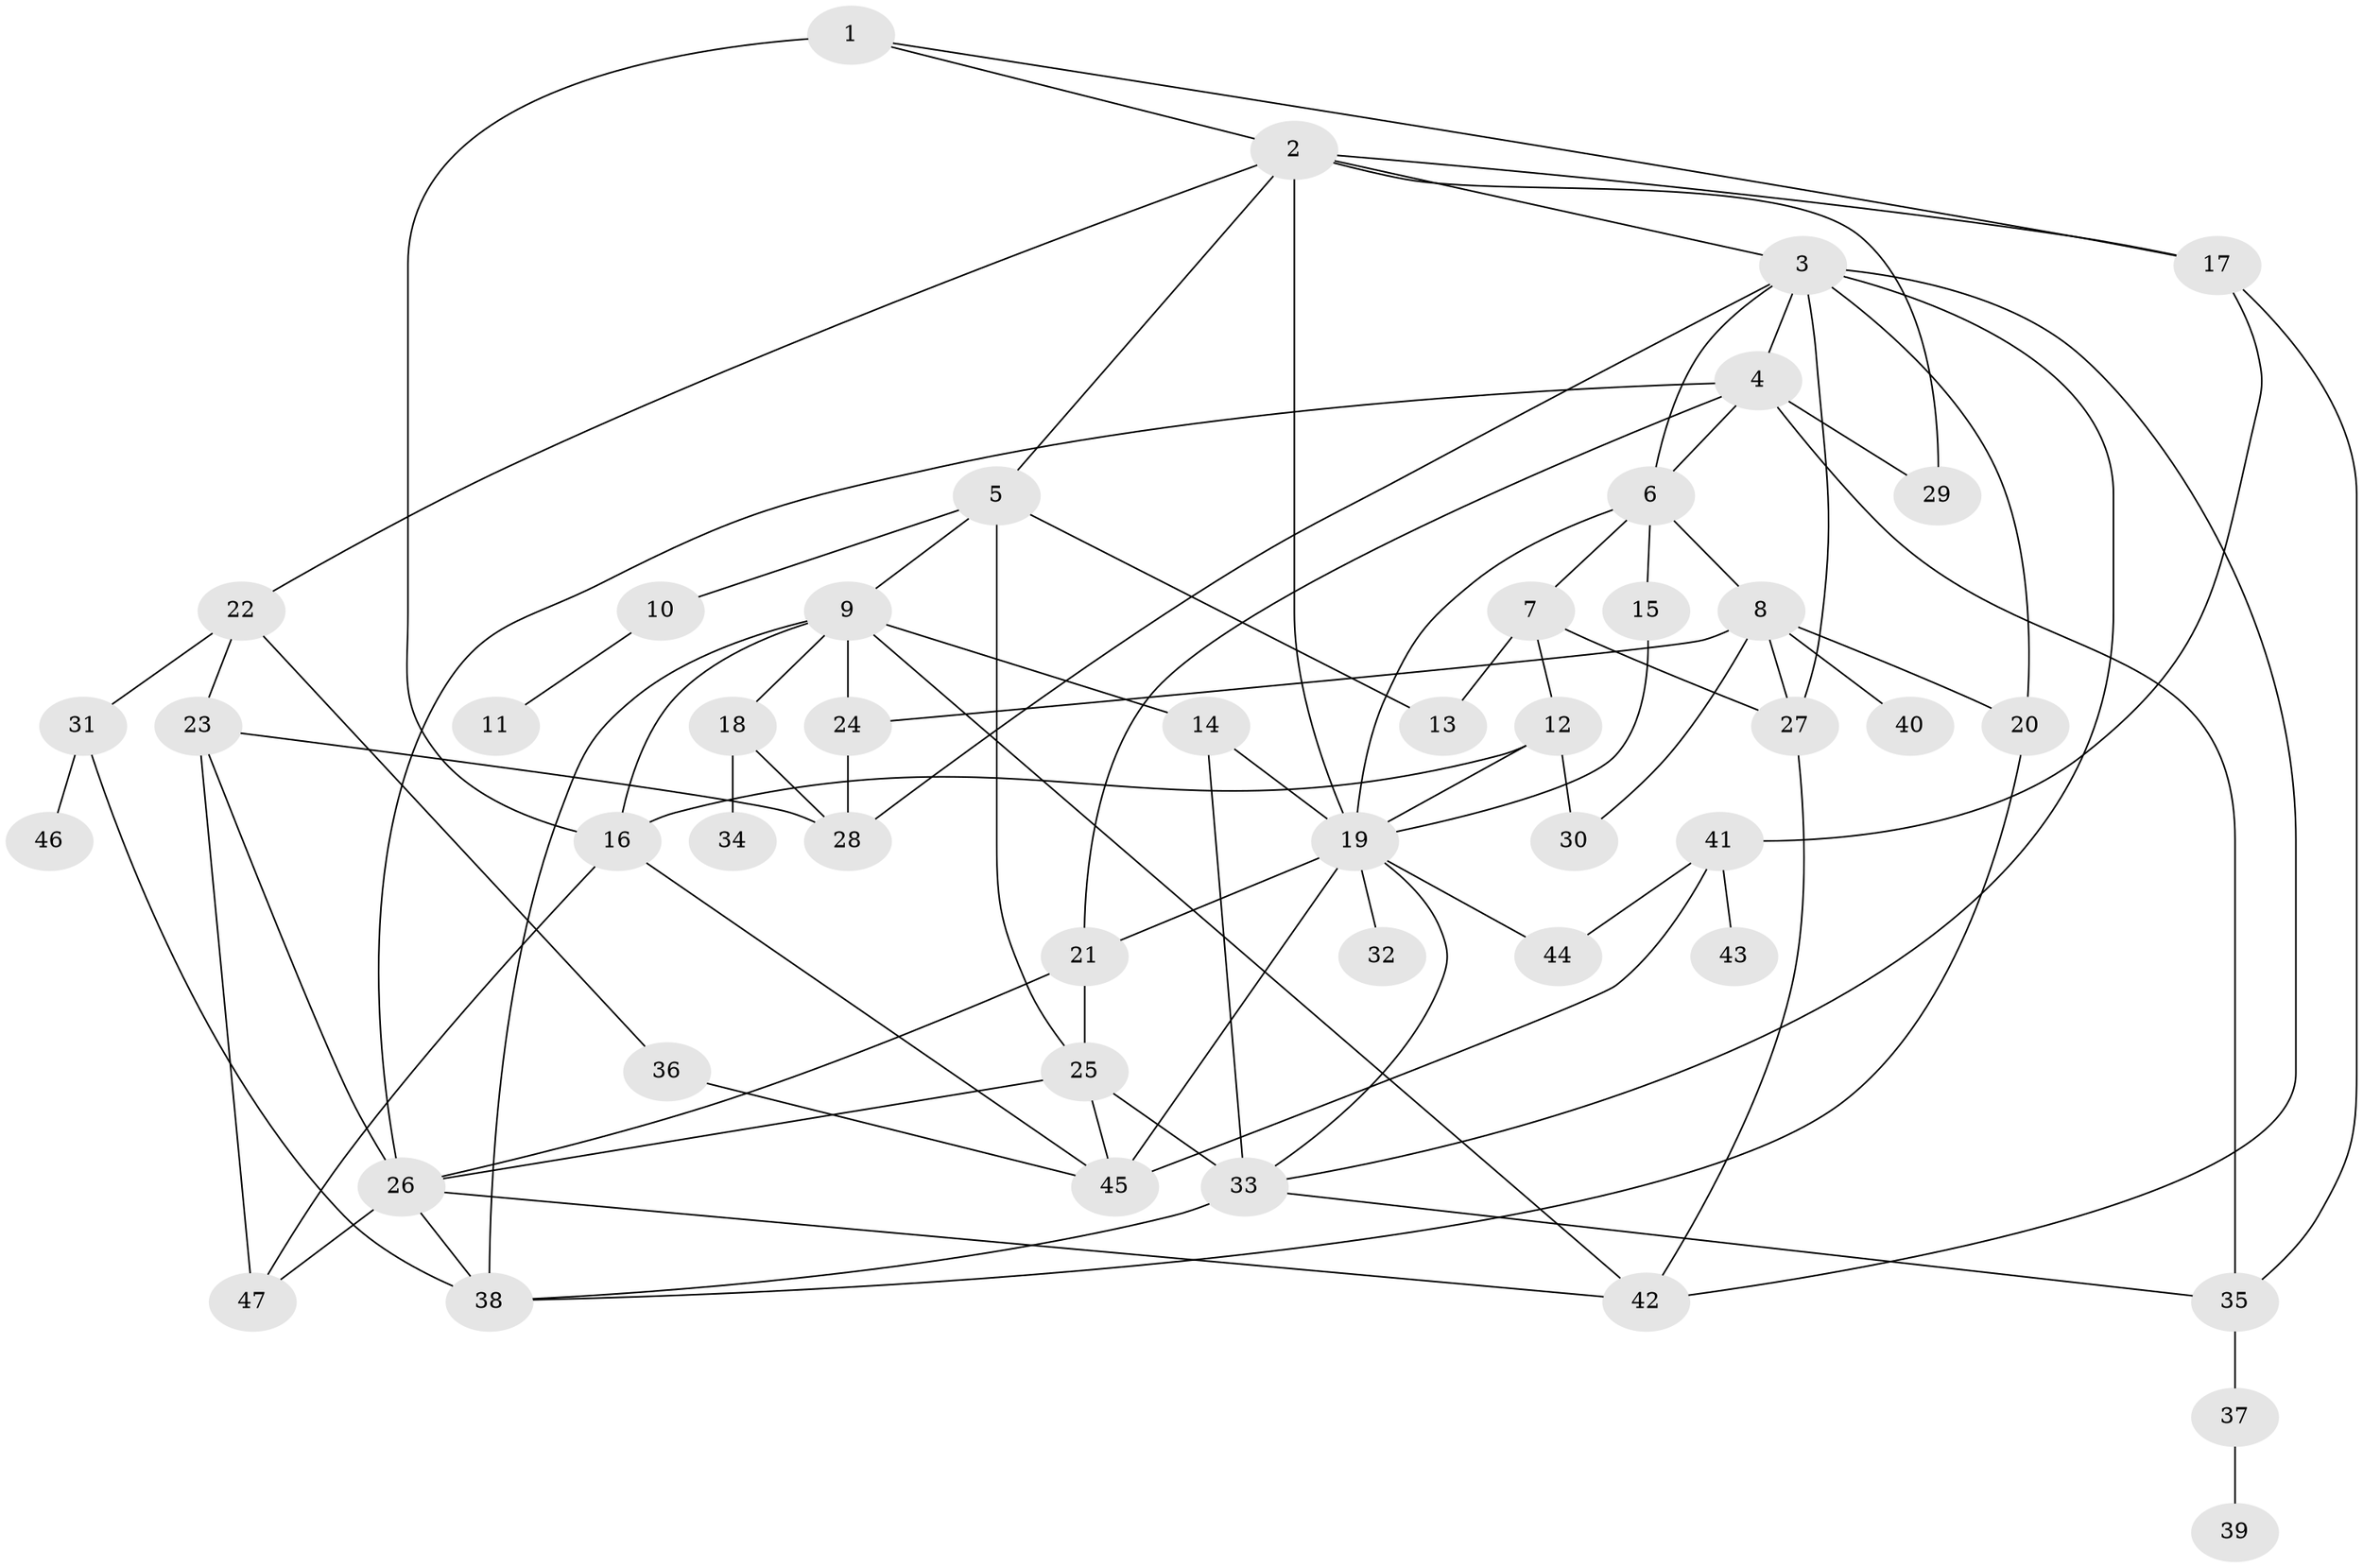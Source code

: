 // original degree distribution, {2: 0.3118279569892473, 8: 0.021505376344086023, 9: 0.010752688172043012, 6: 0.053763440860215055, 5: 0.07526881720430108, 1: 0.17204301075268819, 3: 0.23655913978494625, 4: 0.11827956989247312}
// Generated by graph-tools (version 1.1) at 2025/34/03/09/25 02:34:07]
// undirected, 47 vertices, 88 edges
graph export_dot {
graph [start="1"]
  node [color=gray90,style=filled];
  1;
  2;
  3;
  4;
  5;
  6;
  7;
  8;
  9;
  10;
  11;
  12;
  13;
  14;
  15;
  16;
  17;
  18;
  19;
  20;
  21;
  22;
  23;
  24;
  25;
  26;
  27;
  28;
  29;
  30;
  31;
  32;
  33;
  34;
  35;
  36;
  37;
  38;
  39;
  40;
  41;
  42;
  43;
  44;
  45;
  46;
  47;
  1 -- 2 [weight=1.0];
  1 -- 16 [weight=2.0];
  1 -- 17 [weight=1.0];
  2 -- 3 [weight=1.0];
  2 -- 5 [weight=1.0];
  2 -- 17 [weight=1.0];
  2 -- 19 [weight=2.0];
  2 -- 22 [weight=1.0];
  2 -- 29 [weight=1.0];
  3 -- 4 [weight=1.0];
  3 -- 6 [weight=1.0];
  3 -- 20 [weight=1.0];
  3 -- 27 [weight=1.0];
  3 -- 28 [weight=1.0];
  3 -- 33 [weight=1.0];
  3 -- 42 [weight=1.0];
  4 -- 6 [weight=1.0];
  4 -- 21 [weight=1.0];
  4 -- 26 [weight=1.0];
  4 -- 29 [weight=1.0];
  4 -- 35 [weight=1.0];
  5 -- 9 [weight=1.0];
  5 -- 10 [weight=1.0];
  5 -- 13 [weight=1.0];
  5 -- 25 [weight=1.0];
  6 -- 7 [weight=1.0];
  6 -- 8 [weight=1.0];
  6 -- 15 [weight=1.0];
  6 -- 19 [weight=1.0];
  7 -- 12 [weight=1.0];
  7 -- 13 [weight=1.0];
  7 -- 27 [weight=1.0];
  8 -- 20 [weight=1.0];
  8 -- 24 [weight=1.0];
  8 -- 27 [weight=1.0];
  8 -- 30 [weight=1.0];
  8 -- 40 [weight=1.0];
  9 -- 14 [weight=1.0];
  9 -- 16 [weight=1.0];
  9 -- 18 [weight=1.0];
  9 -- 24 [weight=1.0];
  9 -- 38 [weight=1.0];
  9 -- 42 [weight=1.0];
  10 -- 11 [weight=1.0];
  12 -- 16 [weight=1.0];
  12 -- 19 [weight=2.0];
  12 -- 30 [weight=1.0];
  14 -- 19 [weight=1.0];
  14 -- 33 [weight=1.0];
  15 -- 19 [weight=1.0];
  16 -- 45 [weight=1.0];
  16 -- 47 [weight=1.0];
  17 -- 35 [weight=1.0];
  17 -- 41 [weight=1.0];
  18 -- 28 [weight=1.0];
  18 -- 34 [weight=1.0];
  19 -- 21 [weight=1.0];
  19 -- 32 [weight=1.0];
  19 -- 33 [weight=1.0];
  19 -- 44 [weight=1.0];
  19 -- 45 [weight=2.0];
  20 -- 38 [weight=1.0];
  21 -- 25 [weight=1.0];
  21 -- 26 [weight=1.0];
  22 -- 23 [weight=1.0];
  22 -- 31 [weight=1.0];
  22 -- 36 [weight=1.0];
  23 -- 26 [weight=1.0];
  23 -- 28 [weight=1.0];
  23 -- 47 [weight=1.0];
  24 -- 28 [weight=1.0];
  25 -- 26 [weight=1.0];
  25 -- 33 [weight=1.0];
  25 -- 45 [weight=1.0];
  26 -- 38 [weight=1.0];
  26 -- 42 [weight=1.0];
  26 -- 47 [weight=1.0];
  27 -- 42 [weight=1.0];
  31 -- 38 [weight=1.0];
  31 -- 46 [weight=1.0];
  33 -- 35 [weight=1.0];
  33 -- 38 [weight=1.0];
  35 -- 37 [weight=1.0];
  36 -- 45 [weight=1.0];
  37 -- 39 [weight=1.0];
  41 -- 43 [weight=1.0];
  41 -- 44 [weight=1.0];
  41 -- 45 [weight=1.0];
}
